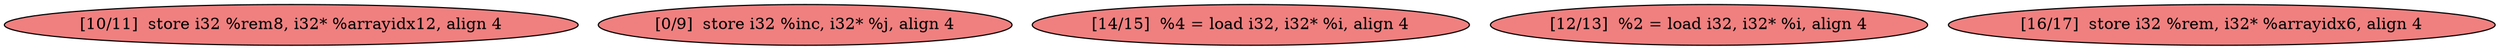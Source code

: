 
digraph G {


node502 [fillcolor=lightcoral,label="[10/11]  store i32 %rem8, i32* %arrayidx12, align 4",shape=ellipse,style=filled ]
node501 [fillcolor=lightcoral,label="[0/9]  store i32 %inc, i32* %j, align 4",shape=ellipse,style=filled ]
node498 [fillcolor=lightcoral,label="[14/15]  %4 = load i32, i32* %i, align 4",shape=ellipse,style=filled ]
node500 [fillcolor=lightcoral,label="[12/13]  %2 = load i32, i32* %i, align 4",shape=ellipse,style=filled ]
node499 [fillcolor=lightcoral,label="[16/17]  store i32 %rem, i32* %arrayidx6, align 4",shape=ellipse,style=filled ]



}
